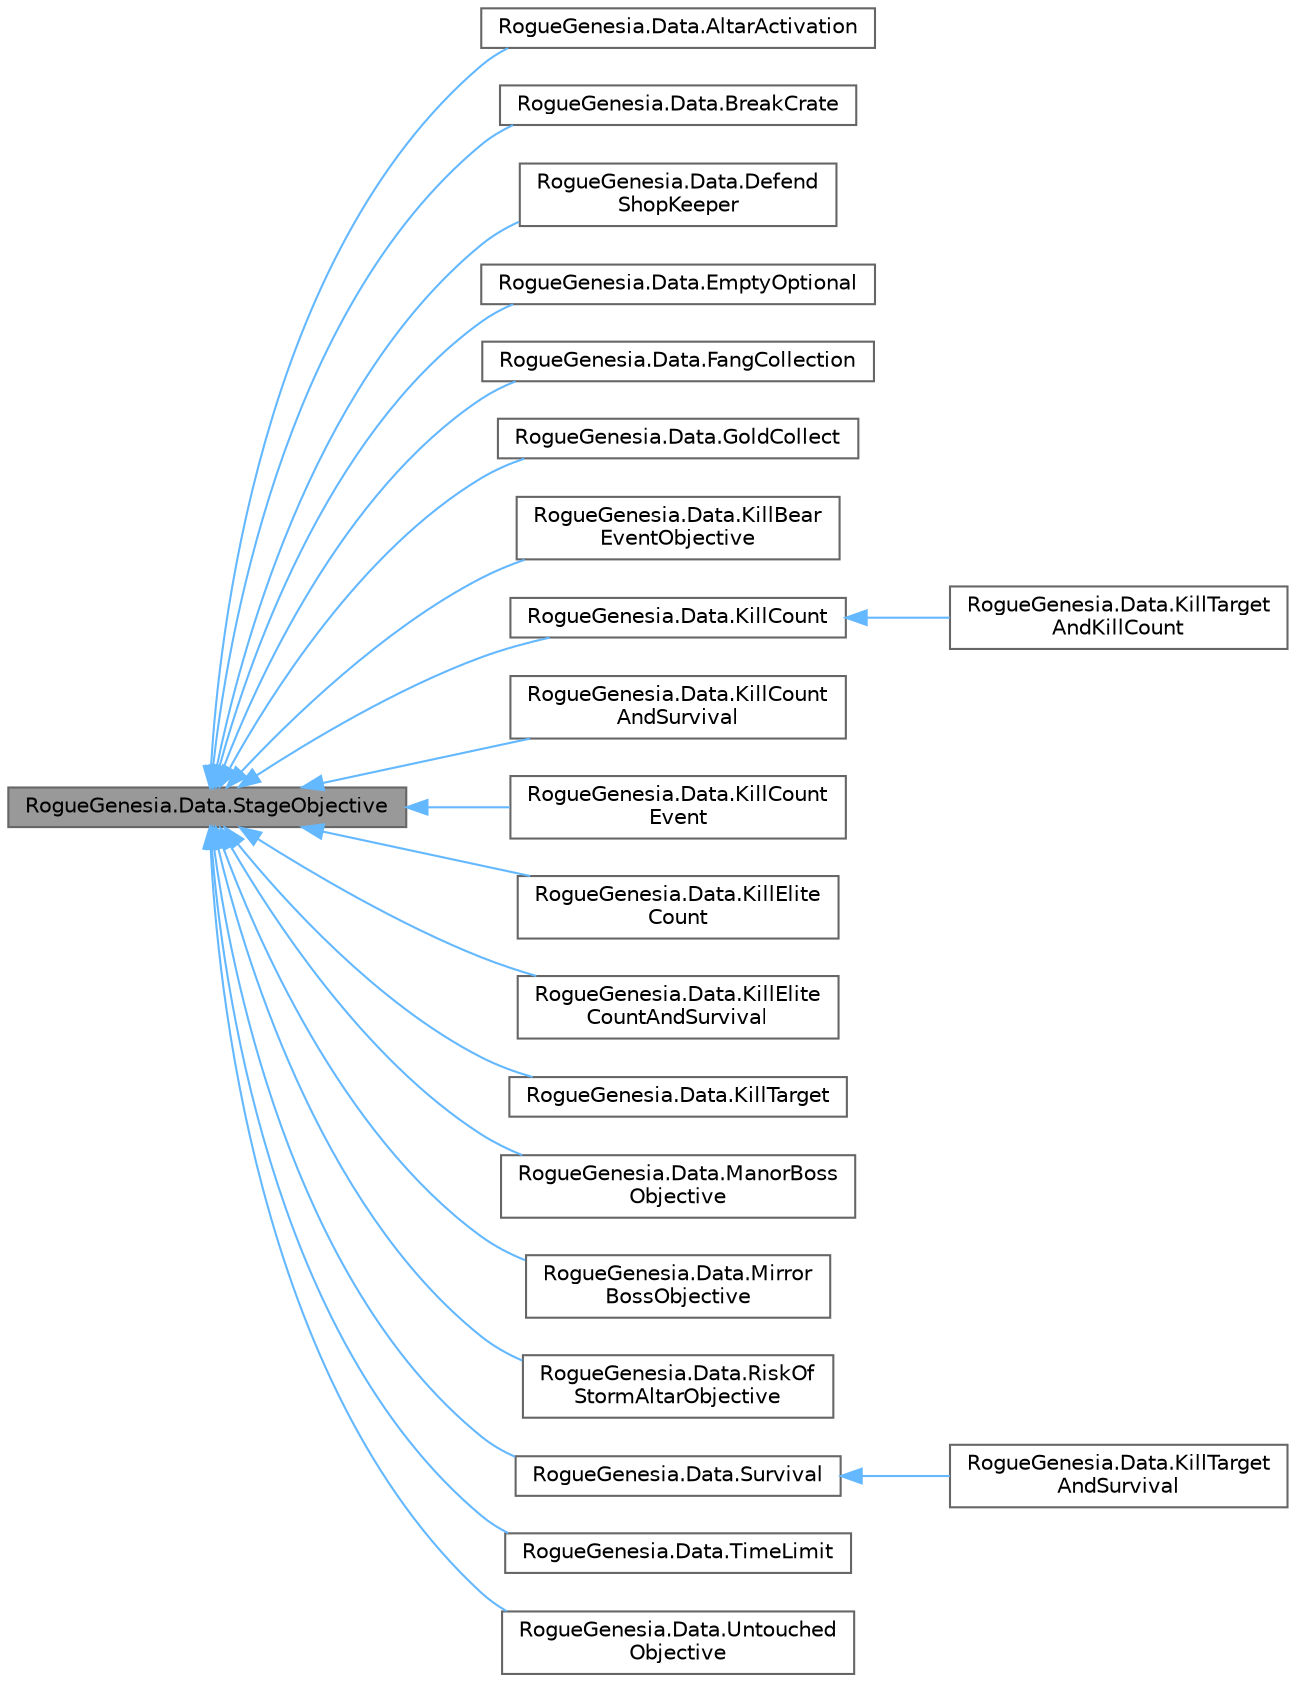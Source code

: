 digraph "RogueGenesia.Data.StageObjective"
{
 // LATEX_PDF_SIZE
  bgcolor="transparent";
  edge [fontname=Helvetica,fontsize=10,labelfontname=Helvetica,labelfontsize=10];
  node [fontname=Helvetica,fontsize=10,shape=box,height=0.2,width=0.4];
  rankdir="LR";
  Node1 [label="RogueGenesia.Data.StageObjective",height=0.2,width=0.4,color="gray40", fillcolor="grey60", style="filled", fontcolor="black",tooltip=" "];
  Node1 -> Node2 [dir="back",color="steelblue1",style="solid"];
  Node2 [label="RogueGenesia.Data.AltarActivation",height=0.2,width=0.4,color="gray40", fillcolor="white", style="filled",URL="$class_rogue_genesia_1_1_data_1_1_altar_activation.html",tooltip=" "];
  Node1 -> Node3 [dir="back",color="steelblue1",style="solid"];
  Node3 [label="RogueGenesia.Data.BreakCrate",height=0.2,width=0.4,color="gray40", fillcolor="white", style="filled",URL="$class_rogue_genesia_1_1_data_1_1_break_crate.html",tooltip=" "];
  Node1 -> Node4 [dir="back",color="steelblue1",style="solid"];
  Node4 [label="RogueGenesia.Data.Defend\lShopKeeper",height=0.2,width=0.4,color="gray40", fillcolor="white", style="filled",URL="$class_rogue_genesia_1_1_data_1_1_defend_shop_keeper.html",tooltip=" "];
  Node1 -> Node5 [dir="back",color="steelblue1",style="solid"];
  Node5 [label="RogueGenesia.Data.EmptyOptional",height=0.2,width=0.4,color="gray40", fillcolor="white", style="filled",URL="$class_rogue_genesia_1_1_data_1_1_empty_optional.html",tooltip=" "];
  Node1 -> Node6 [dir="back",color="steelblue1",style="solid"];
  Node6 [label="RogueGenesia.Data.FangCollection",height=0.2,width=0.4,color="gray40", fillcolor="white", style="filled",URL="$class_rogue_genesia_1_1_data_1_1_fang_collection.html",tooltip=" "];
  Node1 -> Node7 [dir="back",color="steelblue1",style="solid"];
  Node7 [label="RogueGenesia.Data.GoldCollect",height=0.2,width=0.4,color="gray40", fillcolor="white", style="filled",URL="$class_rogue_genesia_1_1_data_1_1_gold_collect.html",tooltip=" "];
  Node1 -> Node8 [dir="back",color="steelblue1",style="solid"];
  Node8 [label="RogueGenesia.Data.KillBear\lEventObjective",height=0.2,width=0.4,color="gray40", fillcolor="white", style="filled",URL="$class_rogue_genesia_1_1_data_1_1_kill_bear_event_objective.html",tooltip=" "];
  Node1 -> Node9 [dir="back",color="steelblue1",style="solid"];
  Node9 [label="RogueGenesia.Data.KillCount",height=0.2,width=0.4,color="gray40", fillcolor="white", style="filled",URL="$class_rogue_genesia_1_1_data_1_1_kill_count.html",tooltip=" "];
  Node9 -> Node10 [dir="back",color="steelblue1",style="solid"];
  Node10 [label="RogueGenesia.Data.KillTarget\lAndKillCount",height=0.2,width=0.4,color="gray40", fillcolor="white", style="filled",URL="$class_rogue_genesia_1_1_data_1_1_kill_target_and_kill_count.html",tooltip=" "];
  Node1 -> Node11 [dir="back",color="steelblue1",style="solid"];
  Node11 [label="RogueGenesia.Data.KillCount\lAndSurvival",height=0.2,width=0.4,color="gray40", fillcolor="white", style="filled",URL="$class_rogue_genesia_1_1_data_1_1_kill_count_and_survival.html",tooltip=" "];
  Node1 -> Node12 [dir="back",color="steelblue1",style="solid"];
  Node12 [label="RogueGenesia.Data.KillCount\lEvent",height=0.2,width=0.4,color="gray40", fillcolor="white", style="filled",URL="$class_rogue_genesia_1_1_data_1_1_kill_count_event.html",tooltip=" "];
  Node1 -> Node13 [dir="back",color="steelblue1",style="solid"];
  Node13 [label="RogueGenesia.Data.KillElite\lCount",height=0.2,width=0.4,color="gray40", fillcolor="white", style="filled",URL="$class_rogue_genesia_1_1_data_1_1_kill_elite_count.html",tooltip=" "];
  Node1 -> Node14 [dir="back",color="steelblue1",style="solid"];
  Node14 [label="RogueGenesia.Data.KillElite\lCountAndSurvival",height=0.2,width=0.4,color="gray40", fillcolor="white", style="filled",URL="$class_rogue_genesia_1_1_data_1_1_kill_elite_count_and_survival.html",tooltip=" "];
  Node1 -> Node15 [dir="back",color="steelblue1",style="solid"];
  Node15 [label="RogueGenesia.Data.KillTarget",height=0.2,width=0.4,color="gray40", fillcolor="white", style="filled",URL="$class_rogue_genesia_1_1_data_1_1_kill_target.html",tooltip=" "];
  Node1 -> Node16 [dir="back",color="steelblue1",style="solid"];
  Node16 [label="RogueGenesia.Data.ManorBoss\lObjective",height=0.2,width=0.4,color="gray40", fillcolor="white", style="filled",URL="$class_rogue_genesia_1_1_data_1_1_manor_boss_objective.html",tooltip=" "];
  Node1 -> Node17 [dir="back",color="steelblue1",style="solid"];
  Node17 [label="RogueGenesia.Data.Mirror\lBossObjective",height=0.2,width=0.4,color="gray40", fillcolor="white", style="filled",URL="$class_rogue_genesia_1_1_data_1_1_mirror_boss_objective.html",tooltip=" "];
  Node1 -> Node18 [dir="back",color="steelblue1",style="solid"];
  Node18 [label="RogueGenesia.Data.RiskOf\lStormAltarObjective",height=0.2,width=0.4,color="gray40", fillcolor="white", style="filled",URL="$class_rogue_genesia_1_1_data_1_1_risk_of_storm_altar_objective.html",tooltip=" "];
  Node1 -> Node19 [dir="back",color="steelblue1",style="solid"];
  Node19 [label="RogueGenesia.Data.Survival",height=0.2,width=0.4,color="gray40", fillcolor="white", style="filled",URL="$class_rogue_genesia_1_1_data_1_1_survival.html",tooltip=" "];
  Node19 -> Node20 [dir="back",color="steelblue1",style="solid"];
  Node20 [label="RogueGenesia.Data.KillTarget\lAndSurvival",height=0.2,width=0.4,color="gray40", fillcolor="white", style="filled",URL="$class_rogue_genesia_1_1_data_1_1_kill_target_and_survival.html",tooltip=" "];
  Node1 -> Node21 [dir="back",color="steelblue1",style="solid"];
  Node21 [label="RogueGenesia.Data.TimeLimit",height=0.2,width=0.4,color="gray40", fillcolor="white", style="filled",URL="$class_rogue_genesia_1_1_data_1_1_time_limit.html",tooltip=" "];
  Node1 -> Node22 [dir="back",color="steelblue1",style="solid"];
  Node22 [label="RogueGenesia.Data.Untouched\lObjective",height=0.2,width=0.4,color="gray40", fillcolor="white", style="filled",URL="$class_rogue_genesia_1_1_data_1_1_untouched_objective.html",tooltip=" "];
}
